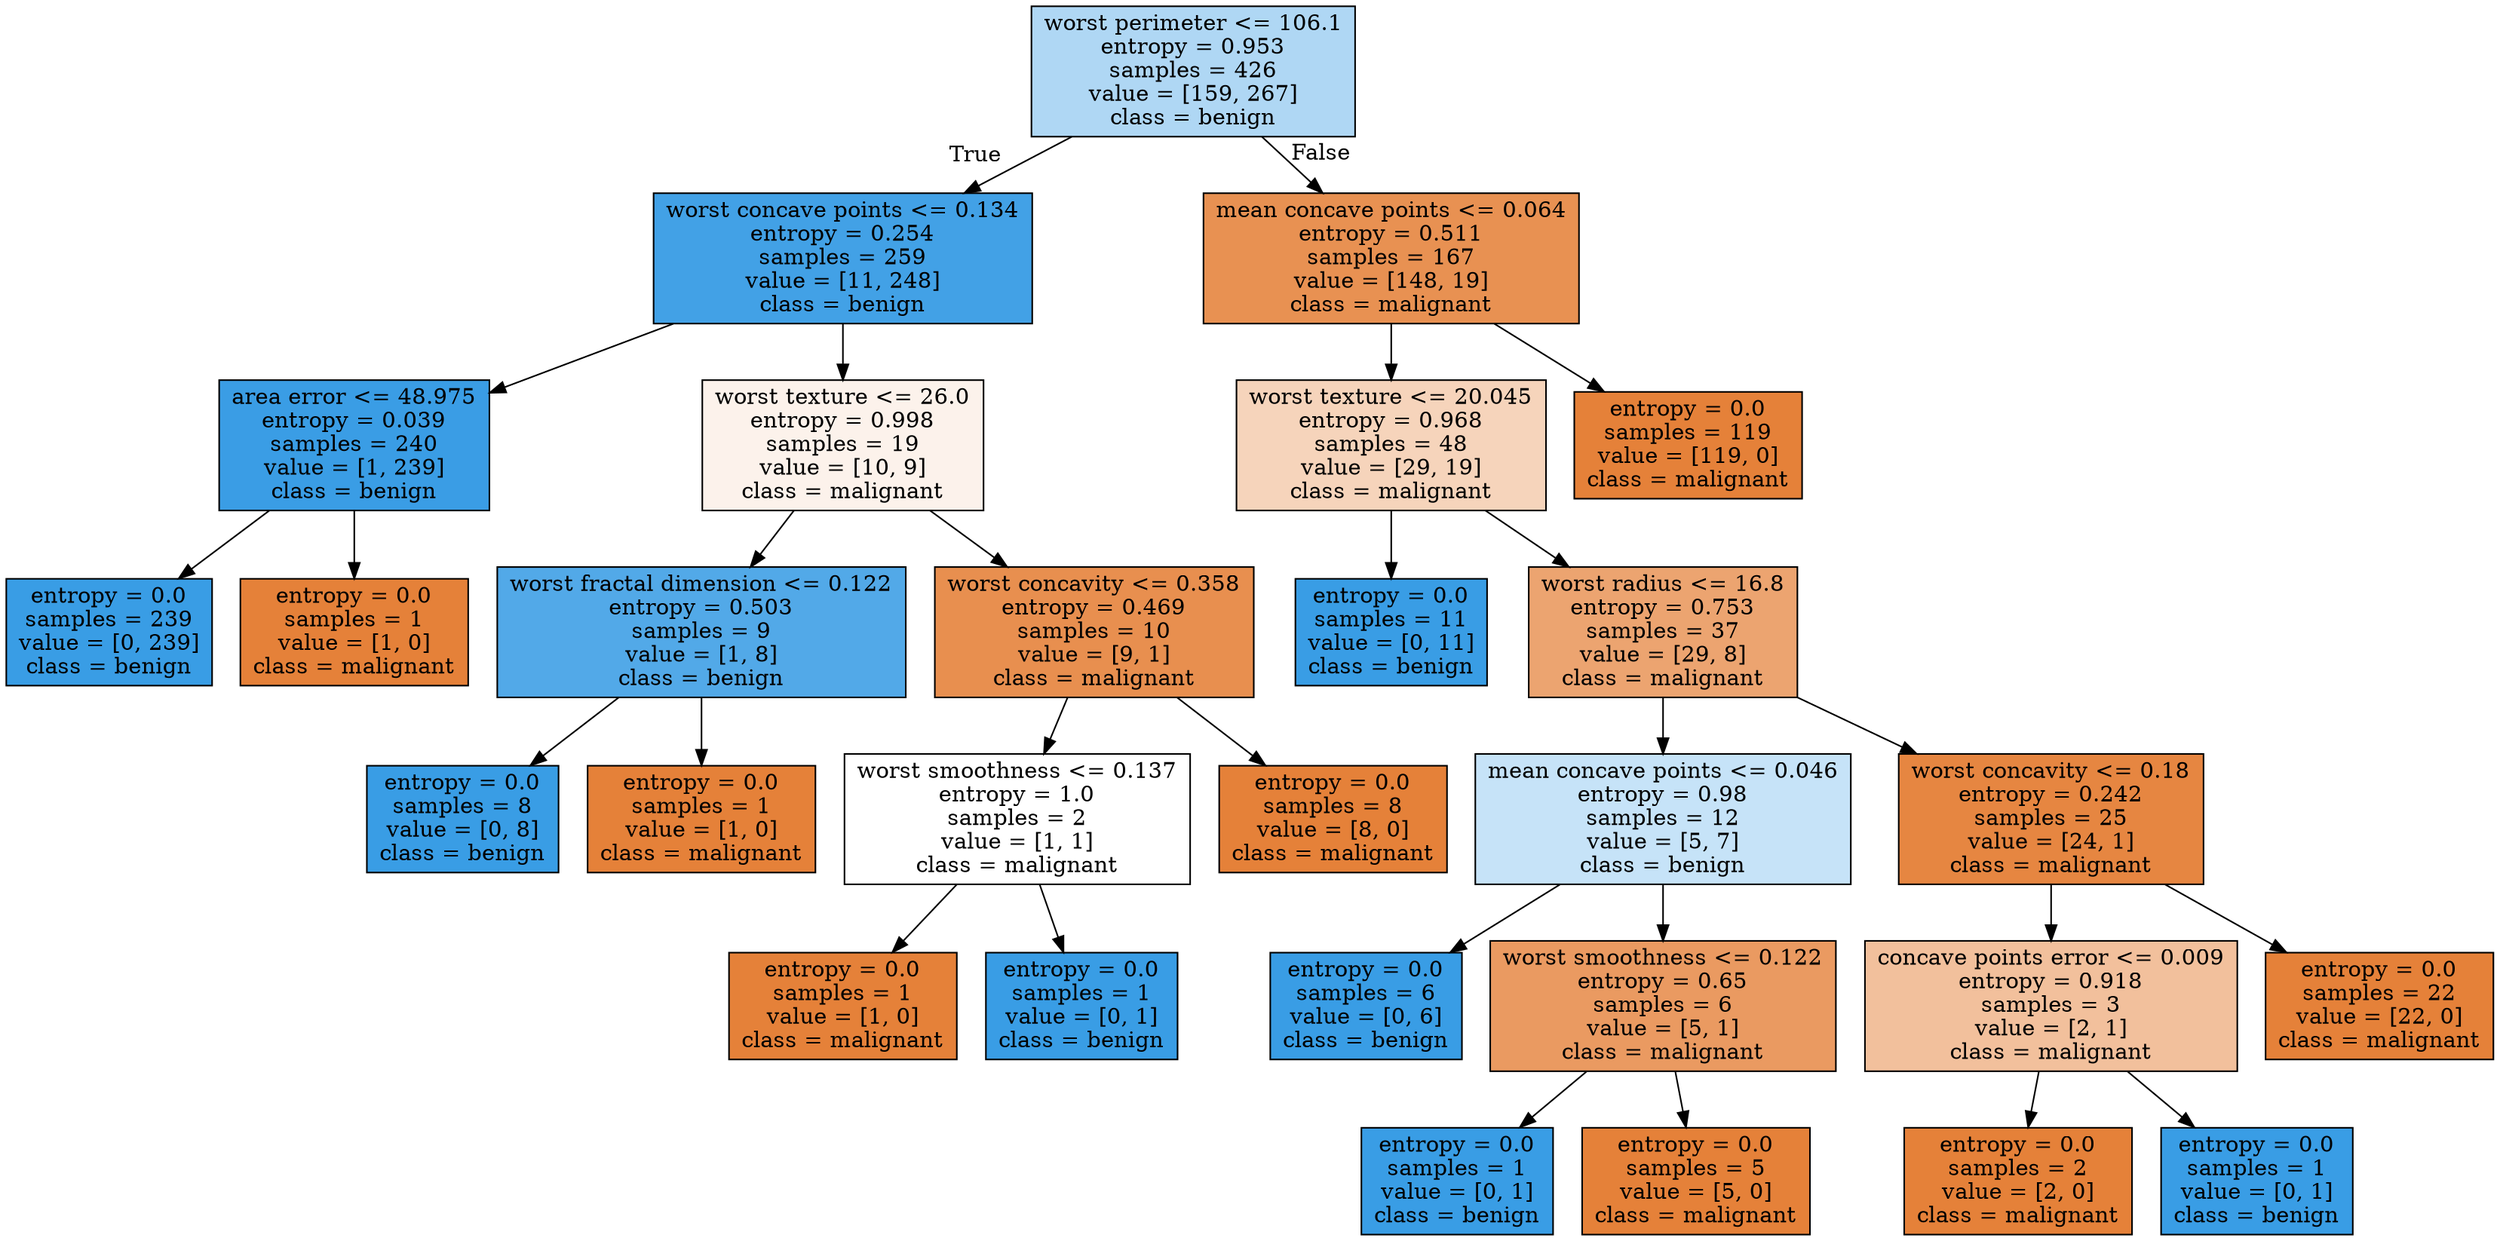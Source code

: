 digraph Tree {
node [shape=box, style="filled", color="black"] ;
0 [label="worst perimeter <= 106.1\nentropy = 0.953\nsamples = 426\nvalue = [159, 267]\nclass = benign", fillcolor="#afd7f4"] ;
1 [label="worst concave points <= 0.134\nentropy = 0.254\nsamples = 259\nvalue = [11, 248]\nclass = benign", fillcolor="#42a1e6"] ;
0 -> 1 [labeldistance=2.5, labelangle=45, headlabel="True"] ;
2 [label="area error <= 48.975\nentropy = 0.039\nsamples = 240\nvalue = [1, 239]\nclass = benign", fillcolor="#3a9de5"] ;
1 -> 2 ;
3 [label="entropy = 0.0\nsamples = 239\nvalue = [0, 239]\nclass = benign", fillcolor="#399de5"] ;
2 -> 3 ;
4 [label="entropy = 0.0\nsamples = 1\nvalue = [1, 0]\nclass = malignant", fillcolor="#e58139"] ;
2 -> 4 ;
5 [label="worst texture <= 26.0\nentropy = 0.998\nsamples = 19\nvalue = [10, 9]\nclass = malignant", fillcolor="#fcf2eb"] ;
1 -> 5 ;
6 [label="worst fractal dimension <= 0.122\nentropy = 0.503\nsamples = 9\nvalue = [1, 8]\nclass = benign", fillcolor="#52a9e8"] ;
5 -> 6 ;
7 [label="entropy = 0.0\nsamples = 8\nvalue = [0, 8]\nclass = benign", fillcolor="#399de5"] ;
6 -> 7 ;
8 [label="entropy = 0.0\nsamples = 1\nvalue = [1, 0]\nclass = malignant", fillcolor="#e58139"] ;
6 -> 8 ;
9 [label="worst concavity <= 0.358\nentropy = 0.469\nsamples = 10\nvalue = [9, 1]\nclass = malignant", fillcolor="#e88f4f"] ;
5 -> 9 ;
10 [label="worst smoothness <= 0.137\nentropy = 1.0\nsamples = 2\nvalue = [1, 1]\nclass = malignant", fillcolor="#ffffff"] ;
9 -> 10 ;
11 [label="entropy = 0.0\nsamples = 1\nvalue = [1, 0]\nclass = malignant", fillcolor="#e58139"] ;
10 -> 11 ;
12 [label="entropy = 0.0\nsamples = 1\nvalue = [0, 1]\nclass = benign", fillcolor="#399de5"] ;
10 -> 12 ;
13 [label="entropy = 0.0\nsamples = 8\nvalue = [8, 0]\nclass = malignant", fillcolor="#e58139"] ;
9 -> 13 ;
14 [label="mean concave points <= 0.064\nentropy = 0.511\nsamples = 167\nvalue = [148, 19]\nclass = malignant", fillcolor="#e89152"] ;
0 -> 14 [labeldistance=2.5, labelangle=-45, headlabel="False"] ;
15 [label="worst texture <= 20.045\nentropy = 0.968\nsamples = 48\nvalue = [29, 19]\nclass = malignant", fillcolor="#f6d4bb"] ;
14 -> 15 ;
16 [label="entropy = 0.0\nsamples = 11\nvalue = [0, 11]\nclass = benign", fillcolor="#399de5"] ;
15 -> 16 ;
17 [label="worst radius <= 16.8\nentropy = 0.753\nsamples = 37\nvalue = [29, 8]\nclass = malignant", fillcolor="#eca470"] ;
15 -> 17 ;
18 [label="mean concave points <= 0.046\nentropy = 0.98\nsamples = 12\nvalue = [5, 7]\nclass = benign", fillcolor="#c6e3f8"] ;
17 -> 18 ;
19 [label="entropy = 0.0\nsamples = 6\nvalue = [0, 6]\nclass = benign", fillcolor="#399de5"] ;
18 -> 19 ;
20 [label="worst smoothness <= 0.122\nentropy = 0.65\nsamples = 6\nvalue = [5, 1]\nclass = malignant", fillcolor="#ea9a61"] ;
18 -> 20 ;
21 [label="entropy = 0.0\nsamples = 1\nvalue = [0, 1]\nclass = benign", fillcolor="#399de5"] ;
20 -> 21 ;
22 [label="entropy = 0.0\nsamples = 5\nvalue = [5, 0]\nclass = malignant", fillcolor="#e58139"] ;
20 -> 22 ;
23 [label="worst concavity <= 0.18\nentropy = 0.242\nsamples = 25\nvalue = [24, 1]\nclass = malignant", fillcolor="#e68641"] ;
17 -> 23 ;
24 [label="concave points error <= 0.009\nentropy = 0.918\nsamples = 3\nvalue = [2, 1]\nclass = malignant", fillcolor="#f2c09c"] ;
23 -> 24 ;
25 [label="entropy = 0.0\nsamples = 2\nvalue = [2, 0]\nclass = malignant", fillcolor="#e58139"] ;
24 -> 25 ;
26 [label="entropy = 0.0\nsamples = 1\nvalue = [0, 1]\nclass = benign", fillcolor="#399de5"] ;
24 -> 26 ;
27 [label="entropy = 0.0\nsamples = 22\nvalue = [22, 0]\nclass = malignant", fillcolor="#e58139"] ;
23 -> 27 ;
28 [label="entropy = 0.0\nsamples = 119\nvalue = [119, 0]\nclass = malignant", fillcolor="#e58139"] ;
14 -> 28 ;
}